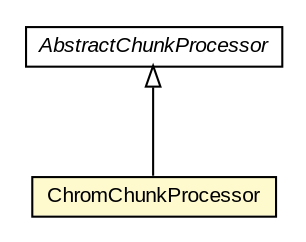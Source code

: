 #!/usr/local/bin/dot
#
# Class diagram 
# Generated by UMLGraph version R5_6-24-gf6e263 (http://www.umlgraph.org/)
#

digraph G {
	edge [fontname="arial",fontsize=10,labelfontname="arial",labelfontsize=10];
	node [fontname="arial",fontsize=10,shape=plaintext];
	nodesep=0.25;
	ranksep=0.5;
	// edu.arizona.biosemantics.semanticmarkup.markupelement.description.ling.extract.AbstractChunkProcessor
	c41942 [label=<<table title="edu.arizona.biosemantics.semanticmarkup.markupelement.description.ling.extract.AbstractChunkProcessor" border="0" cellborder="1" cellspacing="0" cellpadding="2" port="p" href="../AbstractChunkProcessor.html">
		<tr><td><table border="0" cellspacing="0" cellpadding="1">
<tr><td align="center" balign="center"><font face="arial italic"> AbstractChunkProcessor </font></td></tr>
		</table></td></tr>
		</table>>, URL="../AbstractChunkProcessor.html", fontname="arial", fontcolor="black", fontsize=10.0];
	// edu.arizona.biosemantics.semanticmarkup.markupelement.description.ling.extract.lib.ChromChunkProcessor
	c41970 [label=<<table title="edu.arizona.biosemantics.semanticmarkup.markupelement.description.ling.extract.lib.ChromChunkProcessor" border="0" cellborder="1" cellspacing="0" cellpadding="2" port="p" bgcolor="lemonChiffon" href="./ChromChunkProcessor.html">
		<tr><td><table border="0" cellspacing="0" cellpadding="1">
<tr><td align="center" balign="center"> ChromChunkProcessor </td></tr>
		</table></td></tr>
		</table>>, URL="./ChromChunkProcessor.html", fontname="arial", fontcolor="black", fontsize=10.0];
	//edu.arizona.biosemantics.semanticmarkup.markupelement.description.ling.extract.lib.ChromChunkProcessor extends edu.arizona.biosemantics.semanticmarkup.markupelement.description.ling.extract.AbstractChunkProcessor
	c41942:p -> c41970:p [dir=back,arrowtail=empty];
}

